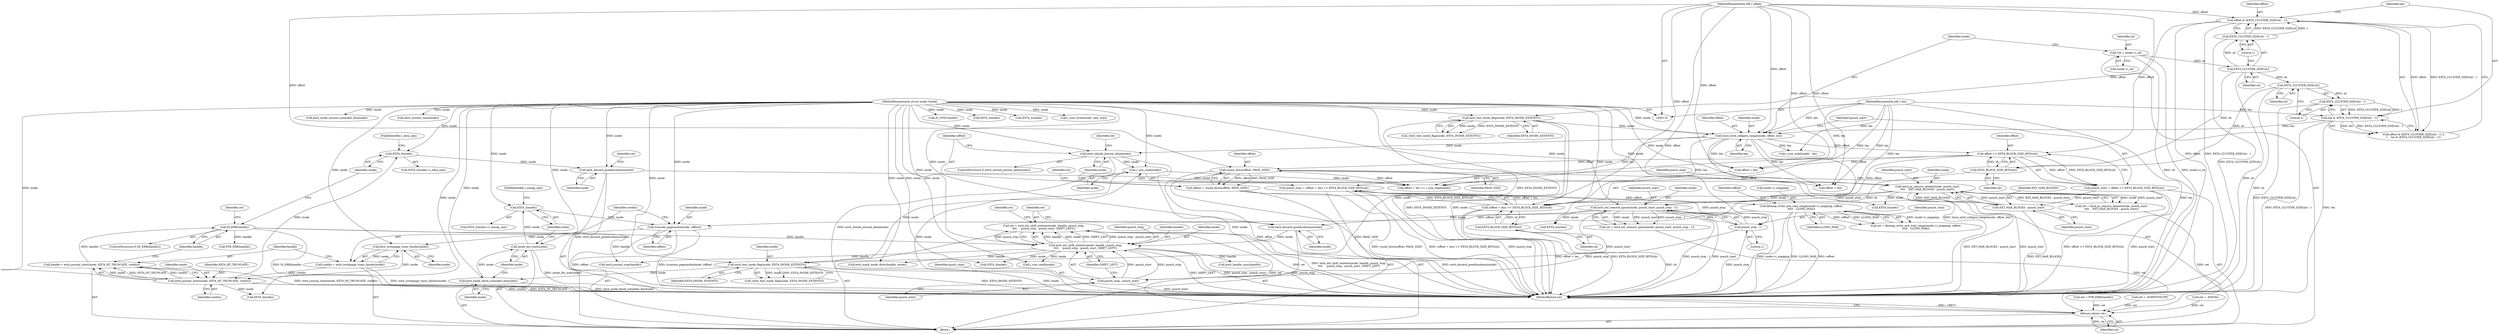 digraph "0_linux_ea3d7209ca01da209cda6f0dea8be9cc4b7a933b@integer" {
"1000318" [label="(Call,ret = ext4_ext_shift_extents(inode, handle, punch_stop,\n\t\t\t\t     punch_stop - punch_start, SHIFT_LEFT))"];
"1000320" [label="(Call,ext4_ext_shift_extents(inode, handle, punch_stop,\n\t\t\t\t     punch_stop - punch_start, SHIFT_LEFT))"];
"1000316" [label="(Call,ext4_discard_preallocations(inode))"];
"1000300" [label="(Call,ext4_ext_remove_space(inode, punch_start, punch_stop - 1))"];
"1000282" [label="(Call,ext4_es_remove_extent(inode, punch_start,\n\t\t\t\t    EXT_MAX_BLOCKS - punch_start))"];
"1000278" [label="(Call,ext4_discard_preallocations(inode))"];
"1000275" [label="(Call,EXT4_I(inode))"];
"1000259" [label="(Call,ext4_journal_start(inode, EXT4_HT_TRUNCATE, credits))"];
"1000255" [label="(Call,ext4_writepage_trans_blocks(inode))"];
"1000250" [label="(Call,truncate_pagecache(inode, ioffset))"];
"1000247" [label="(Call,EXT4_I(inode))"];
"1000242" [label="(Call,inode_dio_wait(inode))"];
"1000240" [label="(Call,ext4_inode_block_unlocked_dio(inode))"];
"1000231" [label="(Call,ext4_test_inode_flag(inode, EXT4_INODE_EXTENTS))"];
"1000221" [label="(Call,i_size_read(inode))"];
"1000181" [label="(Call,ext4_should_journal_data(inode))"];
"1000162" [label="(Call,trace_ext4_collapse_range(inode, offset, len))"];
"1000130" [label="(Call,ext4_test_inode_flag(inode, EXT4_INODE_EXTENTS))"];
"1000111" [label="(MethodParameterIn,struct inode *inode)"];
"1000138" [label="(Call,offset & (EXT4_CLUSTER_SIZE(sb) - 1))"];
"1000112" [label="(MethodParameterIn,loff_t offset)"];
"1000140" [label="(Call,EXT4_CLUSTER_SIZE(sb) - 1)"];
"1000141" [label="(Call,EXT4_CLUSTER_SIZE(sb))"];
"1000116" [label="(Call,*sb = inode->i_sb)"];
"1000144" [label="(Call,len & (EXT4_CLUSTER_SIZE(sb) - 1))"];
"1000113" [label="(MethodParameterIn,loff_t len)"];
"1000146" [label="(Call,EXT4_CLUSTER_SIZE(sb) - 1)"];
"1000147" [label="(Call,EXT4_CLUSTER_SIZE(sb))"];
"1000201" [label="(Call,filemap_write_and_wait_range(inode->i_mapping, ioffset,\n\t\t\t\t\t   LLONG_MAX))"];
"1000194" [label="(Call,ioffset = round_down(offset, PAGE_SIZE))"];
"1000196" [label="(Call,round_down(offset, PAGE_SIZE))"];
"1000168" [label="(Call,offset >> EXT4_BLOCK_SIZE_BITS(sb))"];
"1000170" [label="(Call,EXT4_BLOCK_SIZE_BITS(sb))"];
"1000253" [label="(Call,credits = ext4_writepage_trans_blocks(inode))"];
"1000285" [label="(Call,EXT_MAX_BLOCKS - punch_start)"];
"1000166" [label="(Call,punch_start = offset >> EXT4_BLOCK_SIZE_BITS(sb))"];
"1000303" [label="(Call,punch_stop - 1)"];
"1000172" [label="(Call,punch_stop = (offset + len) >> EXT4_BLOCK_SIZE_BITS(sb))"];
"1000174" [label="(Call,(offset + len) >> EXT4_BLOCK_SIZE_BITS(sb))"];
"1000178" [label="(Call,EXT4_BLOCK_SIZE_BITS(sb))"];
"1000264" [label="(Call,IS_ERR(handle))"];
"1000257" [label="(Call,handle = ext4_journal_start(inode, EXT4_HT_TRUNCATE, credits))"];
"1000324" [label="(Call,punch_stop - punch_start)"];
"1000395" [label="(Return,return ret;)"];
"1000249" [label="(FieldIdentifier,i_mmap_sem)"];
"1000265" [label="(Identifier,handle)"];
"1000326" [label="(Identifier,punch_start)"];
"1000274" [label="(Call,EXT4_I(inode)->i_data_sem)"];
"1000117" [label="(Identifier,sb)"];
"1000199" [label="(Call,ret = filemap_write_and_wait_range(inode->i_mapping, ioffset,\n\t\t\t\t\t   LLONG_MAX))"];
"1000243" [label="(Identifier,inode)"];
"1000235" [label="(Call,ret = -EOPNOTSUPP)"];
"1000340" [label="(Call,i_size_read(inode) - len)"];
"1000114" [label="(Block,)"];
"1000197" [label="(Identifier,offset)"];
"1000298" [label="(Call,ret = ext4_ext_remove_space(inode, punch_start, punch_stop - 1))"];
"1000286" [label="(Identifier,EXT_MAX_BLOCKS)"];
"1000180" [label="(ControlStructure,if (ext4_should_journal_data(inode)))"];
"1000362" [label="(Call,ext4_handle_sync(handle))"];
"1000230" [label="(Call,!ext4_test_inode_flag(inode, EXT4_INODE_EXTENTS))"];
"1000304" [label="(Identifier,punch_stop)"];
"1000254" [label="(Identifier,credits)"];
"1000137" [label="(Call,offset & (EXT4_CLUSTER_SIZE(sb) - 1) ||\n\t    len & (EXT4_CLUSTER_SIZE(sb) - 1))"];
"1000131" [label="(Identifier,inode)"];
"1000175" [label="(Call,offset + len)"];
"1000360" [label="(Call,IS_SYNC(inode))"];
"1000218" [label="(Call,offset + len)"];
"1000139" [label="(Identifier,offset)"];
"1000162" [label="(Call,trace_ext4_collapse_range(inode, offset, len))"];
"1000285" [label="(Call,EXT_MAX_BLOCKS - punch_start)"];
"1000116" [label="(Call,*sb = inode->i_sb)"];
"1000206" [label="(Identifier,LLONG_MAX)"];
"1000277" [label="(FieldIdentifier,i_data_sem)"];
"1000302" [label="(Identifier,punch_start)"];
"1000182" [label="(Identifier,inode)"];
"1000179" [label="(Identifier,sb)"];
"1000232" [label="(Identifier,inode)"];
"1000356" [label="(Call,EXT4_I(inode))"];
"1000144" [label="(Call,len & (EXT4_CLUSTER_SIZE(sb) - 1))"];
"1000275" [label="(Call,EXT4_I(inode))"];
"1000205" [label="(Identifier,ioffset)"];
"1000174" [label="(Call,(offset + len) >> EXT4_BLOCK_SIZE_BITS(sb))"];
"1000253" [label="(Call,credits = ext4_writepage_trans_blocks(inode))"];
"1000256" [label="(Identifier,inode)"];
"1000118" [label="(Call,inode->i_sb)"];
"1000178" [label="(Call,EXT4_BLOCK_SIZE_BITS(sb))"];
"1000319" [label="(Identifier,ret)"];
"1000255" [label="(Call,ext4_writepage_trans_blocks(inode))"];
"1000323" [label="(Identifier,punch_stop)"];
"1000173" [label="(Identifier,punch_stop)"];
"1000147" [label="(Call,EXT4_CLUSTER_SIZE(sb))"];
"1000322" [label="(Identifier,handle)"];
"1000112" [label="(MethodParameterIn,loff_t offset)"];
"1000200" [label="(Identifier,ret)"];
"1000349" [label="(Call,EXT4_I(inode))"];
"1000246" [label="(Call,EXT4_I(inode)->i_mmap_sem)"];
"1000165" [label="(Identifier,len)"];
"1000224" [label="(Call,ret = -EINVAL)"];
"1000231" [label="(Call,ext4_test_inode_flag(inode, EXT4_INODE_EXTENTS))"];
"1000259" [label="(Call,ext4_journal_start(inode, EXT4_HT_TRUNCATE, credits))"];
"1000217" [label="(Call,offset + len >= i_size_read(inode))"];
"1000222" [label="(Identifier,inode)"];
"1000344" [label="(Call,i_size_write(inode, new_size))"];
"1000172" [label="(Call,punch_stop = (offset + len) >> EXT4_BLOCK_SIZE_BITS(sb))"];
"1000280" [label="(Call,ret = ext4_es_remove_extent(inode, punch_start,\n\t\t\t\t    EXT_MAX_BLOCKS - punch_start))"];
"1000201" [label="(Call,filemap_write_and_wait_range(inode->i_mapping, ioffset,\n\t\t\t\t\t   LLONG_MAX))"];
"1000329" [label="(Identifier,ret)"];
"1000169" [label="(Identifier,offset)"];
"1000164" [label="(Identifier,offset)"];
"1000143" [label="(Literal,1)"];
"1000132" [label="(Identifier,EXT4_INODE_EXTENTS)"];
"1000140" [label="(Call,EXT4_CLUSTER_SIZE(sb) - 1)"];
"1000324" [label="(Call,punch_stop - punch_start)"];
"1000268" [label="(Identifier,ret)"];
"1000130" [label="(Call,ext4_test_inode_flag(inode, EXT4_INODE_EXTENTS))"];
"1000312" [label="(Call,EXT4_I(inode))"];
"1000142" [label="(Identifier,sb)"];
"1000395" [label="(Return,return ret;)"];
"1000279" [label="(Identifier,inode)"];
"1000221" [label="(Call,i_size_read(inode))"];
"1000264" [label="(Call,IS_ERR(handle))"];
"1000166" [label="(Call,punch_start = offset >> EXT4_BLOCK_SIZE_BITS(sb))"];
"1000325" [label="(Identifier,punch_stop)"];
"1000240" [label="(Call,ext4_inode_block_unlocked_dio(inode))"];
"1000113" [label="(MethodParameterIn,loff_t len)"];
"1000141" [label="(Call,EXT4_CLUSTER_SIZE(sb))"];
"1000396" [label="(Identifier,ret)"];
"1000276" [label="(Identifier,inode)"];
"1000300" [label="(Call,ext4_ext_remove_space(inode, punch_start, punch_stop - 1))"];
"1000387" [label="(Call,ext4_inode_resume_unlocked_dio(inode))"];
"1000129" [label="(Call,!ext4_test_inode_flag(inode, EXT4_INODE_EXTENTS))"];
"1000320" [label="(Call,ext4_ext_shift_extents(inode, handle, punch_stop,\n\t\t\t\t     punch_stop - punch_start, SHIFT_LEFT))"];
"1000257" [label="(Call,handle = ext4_journal_start(inode, EXT4_HT_TRUNCATE, credits))"];
"1000263" [label="(ControlStructure,if (IS_ERR(handle)))"];
"1000241" [label="(Identifier,inode)"];
"1000294" [label="(Call,EXT4_I(inode))"];
"1000198" [label="(Identifier,PAGE_SIZE)"];
"1000195" [label="(Identifier,ioffset)"];
"1000334" [label="(Call,EXT4_I(inode))"];
"1000317" [label="(Identifier,inode)"];
"1000185" [label="(Identifier,ret)"];
"1000252" [label="(Identifier,ioffset)"];
"1000233" [label="(Identifier,EXT4_INODE_EXTENTS)"];
"1000397" [label="(MethodReturn,int)"];
"1000316" [label="(Call,ext4_discard_preallocations(inode))"];
"1000202" [label="(Call,inode->i_mapping)"];
"1000171" [label="(Identifier,sb)"];
"1000248" [label="(Identifier,inode)"];
"1000146" [label="(Call,EXT4_CLUSTER_SIZE(sb) - 1)"];
"1000305" [label="(Literal,1)"];
"1000327" [label="(Identifier,SHIFT_LEFT)"];
"1000111" [label="(MethodParameterIn,struct inode *inode)"];
"1000283" [label="(Identifier,inode)"];
"1000247" [label="(Call,EXT4_I(inode))"];
"1000138" [label="(Call,offset & (EXT4_CLUSTER_SIZE(sb) - 1))"];
"1000145" [label="(Identifier,len)"];
"1000170" [label="(Call,EXT4_BLOCK_SIZE_BITS(sb))"];
"1000267" [label="(Call,ret = PTR_ERR(handle))"];
"1000163" [label="(Identifier,inode)"];
"1000303" [label="(Call,punch_stop - 1)"];
"1000278" [label="(Call,ext4_discard_preallocations(inode))"];
"1000242" [label="(Call,inode_dio_wait(inode))"];
"1000251" [label="(Identifier,inode)"];
"1000167" [label="(Identifier,punch_start)"];
"1000194" [label="(Call,ioffset = round_down(offset, PAGE_SIZE))"];
"1000196" [label="(Call,round_down(offset, PAGE_SIZE))"];
"1000284" [label="(Identifier,punch_start)"];
"1000258" [label="(Identifier,handle)"];
"1000260" [label="(Identifier,inode)"];
"1000262" [label="(Identifier,credits)"];
"1000168" [label="(Call,offset >> EXT4_BLOCK_SIZE_BITS(sb))"];
"1000301" [label="(Identifier,inode)"];
"1000318" [label="(Call,ret = ext4_ext_shift_extents(inode, handle, punch_stop,\n\t\t\t\t     punch_stop - punch_start, SHIFT_LEFT))"];
"1000281" [label="(Identifier,ret)"];
"1000269" [label="(Call,PTR_ERR(handle))"];
"1000282" [label="(Call,ext4_es_remove_extent(inode, punch_start,\n\t\t\t\t    EXT_MAX_BLOCKS - punch_start))"];
"1000149" [label="(Literal,1)"];
"1000287" [label="(Identifier,punch_start)"];
"1000378" [label="(Call,ext4_journal_stop(handle))"];
"1000372" [label="(Call,ext4_current_time(inode))"];
"1000181" [label="(Call,ext4_should_journal_data(inode))"];
"1000261" [label="(Identifier,EXT4_HT_TRUNCATE)"];
"1000321" [label="(Identifier,inode)"];
"1000341" [label="(Call,i_size_read(inode))"];
"1000384" [label="(Call,EXT4_I(inode))"];
"1000250" [label="(Call,truncate_pagecache(inode, ioffset))"];
"1000148" [label="(Identifier,sb)"];
"1000374" [label="(Call,ext4_mark_inode_dirty(handle, inode))"];
"1000318" -> "1000114"  [label="AST: "];
"1000318" -> "1000320"  [label="CFG: "];
"1000319" -> "1000318"  [label="AST: "];
"1000320" -> "1000318"  [label="AST: "];
"1000329" -> "1000318"  [label="CFG: "];
"1000318" -> "1000397"  [label="DDG: ret"];
"1000318" -> "1000397"  [label="DDG: ext4_ext_shift_extents(inode, handle, punch_stop,\n\t\t\t\t     punch_stop - punch_start, SHIFT_LEFT)"];
"1000320" -> "1000318"  [label="DDG: handle"];
"1000320" -> "1000318"  [label="DDG: inode"];
"1000320" -> "1000318"  [label="DDG: SHIFT_LEFT"];
"1000320" -> "1000318"  [label="DDG: punch_stop - punch_start"];
"1000320" -> "1000318"  [label="DDG: punch_stop"];
"1000318" -> "1000395"  [label="DDG: ret"];
"1000320" -> "1000327"  [label="CFG: "];
"1000321" -> "1000320"  [label="AST: "];
"1000322" -> "1000320"  [label="AST: "];
"1000323" -> "1000320"  [label="AST: "];
"1000324" -> "1000320"  [label="AST: "];
"1000327" -> "1000320"  [label="AST: "];
"1000320" -> "1000397"  [label="DDG: punch_stop - punch_start"];
"1000320" -> "1000397"  [label="DDG: punch_stop"];
"1000320" -> "1000397"  [label="DDG: SHIFT_LEFT"];
"1000316" -> "1000320"  [label="DDG: inode"];
"1000111" -> "1000320"  [label="DDG: inode"];
"1000264" -> "1000320"  [label="DDG: handle"];
"1000324" -> "1000320"  [label="DDG: punch_stop"];
"1000324" -> "1000320"  [label="DDG: punch_start"];
"1000320" -> "1000334"  [label="DDG: inode"];
"1000320" -> "1000341"  [label="DDG: inode"];
"1000320" -> "1000362"  [label="DDG: handle"];
"1000320" -> "1000374"  [label="DDG: handle"];
"1000320" -> "1000378"  [label="DDG: handle"];
"1000316" -> "1000114"  [label="AST: "];
"1000316" -> "1000317"  [label="CFG: "];
"1000317" -> "1000316"  [label="AST: "];
"1000319" -> "1000316"  [label="CFG: "];
"1000316" -> "1000397"  [label="DDG: ext4_discard_preallocations(inode)"];
"1000300" -> "1000316"  [label="DDG: inode"];
"1000111" -> "1000316"  [label="DDG: inode"];
"1000300" -> "1000298"  [label="AST: "];
"1000300" -> "1000303"  [label="CFG: "];
"1000301" -> "1000300"  [label="AST: "];
"1000302" -> "1000300"  [label="AST: "];
"1000303" -> "1000300"  [label="AST: "];
"1000298" -> "1000300"  [label="CFG: "];
"1000300" -> "1000397"  [label="DDG: punch_stop - 1"];
"1000300" -> "1000397"  [label="DDG: punch_start"];
"1000300" -> "1000298"  [label="DDG: inode"];
"1000300" -> "1000298"  [label="DDG: punch_start"];
"1000300" -> "1000298"  [label="DDG: punch_stop - 1"];
"1000282" -> "1000300"  [label="DDG: inode"];
"1000282" -> "1000300"  [label="DDG: punch_start"];
"1000111" -> "1000300"  [label="DDG: inode"];
"1000303" -> "1000300"  [label="DDG: punch_stop"];
"1000303" -> "1000300"  [label="DDG: 1"];
"1000300" -> "1000312"  [label="DDG: inode"];
"1000300" -> "1000324"  [label="DDG: punch_start"];
"1000282" -> "1000280"  [label="AST: "];
"1000282" -> "1000285"  [label="CFG: "];
"1000283" -> "1000282"  [label="AST: "];
"1000284" -> "1000282"  [label="AST: "];
"1000285" -> "1000282"  [label="AST: "];
"1000280" -> "1000282"  [label="CFG: "];
"1000282" -> "1000397"  [label="DDG: EXT_MAX_BLOCKS - punch_start"];
"1000282" -> "1000397"  [label="DDG: punch_start"];
"1000282" -> "1000280"  [label="DDG: inode"];
"1000282" -> "1000280"  [label="DDG: punch_start"];
"1000282" -> "1000280"  [label="DDG: EXT_MAX_BLOCKS - punch_start"];
"1000278" -> "1000282"  [label="DDG: inode"];
"1000111" -> "1000282"  [label="DDG: inode"];
"1000285" -> "1000282"  [label="DDG: punch_start"];
"1000285" -> "1000282"  [label="DDG: EXT_MAX_BLOCKS"];
"1000282" -> "1000294"  [label="DDG: inode"];
"1000278" -> "1000114"  [label="AST: "];
"1000278" -> "1000279"  [label="CFG: "];
"1000279" -> "1000278"  [label="AST: "];
"1000281" -> "1000278"  [label="CFG: "];
"1000278" -> "1000397"  [label="DDG: ext4_discard_preallocations(inode)"];
"1000275" -> "1000278"  [label="DDG: inode"];
"1000111" -> "1000278"  [label="DDG: inode"];
"1000275" -> "1000274"  [label="AST: "];
"1000275" -> "1000276"  [label="CFG: "];
"1000276" -> "1000275"  [label="AST: "];
"1000277" -> "1000275"  [label="CFG: "];
"1000259" -> "1000275"  [label="DDG: inode"];
"1000111" -> "1000275"  [label="DDG: inode"];
"1000259" -> "1000257"  [label="AST: "];
"1000259" -> "1000262"  [label="CFG: "];
"1000260" -> "1000259"  [label="AST: "];
"1000261" -> "1000259"  [label="AST: "];
"1000262" -> "1000259"  [label="AST: "];
"1000257" -> "1000259"  [label="CFG: "];
"1000259" -> "1000397"  [label="DDG: credits"];
"1000259" -> "1000397"  [label="DDG: EXT4_HT_TRUNCATE"];
"1000259" -> "1000257"  [label="DDG: inode"];
"1000259" -> "1000257"  [label="DDG: EXT4_HT_TRUNCATE"];
"1000259" -> "1000257"  [label="DDG: credits"];
"1000255" -> "1000259"  [label="DDG: inode"];
"1000111" -> "1000259"  [label="DDG: inode"];
"1000253" -> "1000259"  [label="DDG: credits"];
"1000259" -> "1000384"  [label="DDG: inode"];
"1000255" -> "1000253"  [label="AST: "];
"1000255" -> "1000256"  [label="CFG: "];
"1000256" -> "1000255"  [label="AST: "];
"1000253" -> "1000255"  [label="CFG: "];
"1000255" -> "1000253"  [label="DDG: inode"];
"1000250" -> "1000255"  [label="DDG: inode"];
"1000111" -> "1000255"  [label="DDG: inode"];
"1000250" -> "1000114"  [label="AST: "];
"1000250" -> "1000252"  [label="CFG: "];
"1000251" -> "1000250"  [label="AST: "];
"1000252" -> "1000250"  [label="AST: "];
"1000254" -> "1000250"  [label="CFG: "];
"1000250" -> "1000397"  [label="DDG: ioffset"];
"1000250" -> "1000397"  [label="DDG: truncate_pagecache(inode, ioffset)"];
"1000247" -> "1000250"  [label="DDG: inode"];
"1000111" -> "1000250"  [label="DDG: inode"];
"1000201" -> "1000250"  [label="DDG: ioffset"];
"1000247" -> "1000246"  [label="AST: "];
"1000247" -> "1000248"  [label="CFG: "];
"1000248" -> "1000247"  [label="AST: "];
"1000249" -> "1000247"  [label="CFG: "];
"1000242" -> "1000247"  [label="DDG: inode"];
"1000111" -> "1000247"  [label="DDG: inode"];
"1000242" -> "1000114"  [label="AST: "];
"1000242" -> "1000243"  [label="CFG: "];
"1000243" -> "1000242"  [label="AST: "];
"1000248" -> "1000242"  [label="CFG: "];
"1000242" -> "1000397"  [label="DDG: inode_dio_wait(inode)"];
"1000240" -> "1000242"  [label="DDG: inode"];
"1000111" -> "1000242"  [label="DDG: inode"];
"1000240" -> "1000114"  [label="AST: "];
"1000240" -> "1000241"  [label="CFG: "];
"1000241" -> "1000240"  [label="AST: "];
"1000243" -> "1000240"  [label="CFG: "];
"1000240" -> "1000397"  [label="DDG: ext4_inode_block_unlocked_dio(inode)"];
"1000231" -> "1000240"  [label="DDG: inode"];
"1000111" -> "1000240"  [label="DDG: inode"];
"1000231" -> "1000230"  [label="AST: "];
"1000231" -> "1000233"  [label="CFG: "];
"1000232" -> "1000231"  [label="AST: "];
"1000233" -> "1000231"  [label="AST: "];
"1000230" -> "1000231"  [label="CFG: "];
"1000231" -> "1000397"  [label="DDG: EXT4_INODE_EXTENTS"];
"1000231" -> "1000397"  [label="DDG: inode"];
"1000231" -> "1000230"  [label="DDG: inode"];
"1000231" -> "1000230"  [label="DDG: EXT4_INODE_EXTENTS"];
"1000221" -> "1000231"  [label="DDG: inode"];
"1000111" -> "1000231"  [label="DDG: inode"];
"1000130" -> "1000231"  [label="DDG: EXT4_INODE_EXTENTS"];
"1000221" -> "1000217"  [label="AST: "];
"1000221" -> "1000222"  [label="CFG: "];
"1000222" -> "1000221"  [label="AST: "];
"1000217" -> "1000221"  [label="CFG: "];
"1000221" -> "1000397"  [label="DDG: inode"];
"1000221" -> "1000217"  [label="DDG: inode"];
"1000181" -> "1000221"  [label="DDG: inode"];
"1000111" -> "1000221"  [label="DDG: inode"];
"1000181" -> "1000180"  [label="AST: "];
"1000181" -> "1000182"  [label="CFG: "];
"1000182" -> "1000181"  [label="AST: "];
"1000185" -> "1000181"  [label="CFG: "];
"1000195" -> "1000181"  [label="CFG: "];
"1000181" -> "1000397"  [label="DDG: inode"];
"1000181" -> "1000397"  [label="DDG: ext4_should_journal_data(inode)"];
"1000162" -> "1000181"  [label="DDG: inode"];
"1000111" -> "1000181"  [label="DDG: inode"];
"1000162" -> "1000114"  [label="AST: "];
"1000162" -> "1000165"  [label="CFG: "];
"1000163" -> "1000162"  [label="AST: "];
"1000164" -> "1000162"  [label="AST: "];
"1000165" -> "1000162"  [label="AST: "];
"1000167" -> "1000162"  [label="CFG: "];
"1000162" -> "1000397"  [label="DDG: trace_ext4_collapse_range(inode, offset, len)"];
"1000130" -> "1000162"  [label="DDG: inode"];
"1000111" -> "1000162"  [label="DDG: inode"];
"1000138" -> "1000162"  [label="DDG: offset"];
"1000112" -> "1000162"  [label="DDG: offset"];
"1000144" -> "1000162"  [label="DDG: len"];
"1000113" -> "1000162"  [label="DDG: len"];
"1000162" -> "1000168"  [label="DDG: offset"];
"1000162" -> "1000174"  [label="DDG: len"];
"1000162" -> "1000175"  [label="DDG: len"];
"1000162" -> "1000217"  [label="DDG: len"];
"1000162" -> "1000218"  [label="DDG: len"];
"1000162" -> "1000340"  [label="DDG: len"];
"1000130" -> "1000129"  [label="AST: "];
"1000130" -> "1000132"  [label="CFG: "];
"1000131" -> "1000130"  [label="AST: "];
"1000132" -> "1000130"  [label="AST: "];
"1000129" -> "1000130"  [label="CFG: "];
"1000130" -> "1000397"  [label="DDG: EXT4_INODE_EXTENTS"];
"1000130" -> "1000397"  [label="DDG: inode"];
"1000130" -> "1000129"  [label="DDG: inode"];
"1000130" -> "1000129"  [label="DDG: EXT4_INODE_EXTENTS"];
"1000111" -> "1000130"  [label="DDG: inode"];
"1000111" -> "1000110"  [label="AST: "];
"1000111" -> "1000397"  [label="DDG: inode"];
"1000111" -> "1000294"  [label="DDG: inode"];
"1000111" -> "1000312"  [label="DDG: inode"];
"1000111" -> "1000334"  [label="DDG: inode"];
"1000111" -> "1000341"  [label="DDG: inode"];
"1000111" -> "1000344"  [label="DDG: inode"];
"1000111" -> "1000349"  [label="DDG: inode"];
"1000111" -> "1000356"  [label="DDG: inode"];
"1000111" -> "1000360"  [label="DDG: inode"];
"1000111" -> "1000372"  [label="DDG: inode"];
"1000111" -> "1000374"  [label="DDG: inode"];
"1000111" -> "1000384"  [label="DDG: inode"];
"1000111" -> "1000387"  [label="DDG: inode"];
"1000138" -> "1000137"  [label="AST: "];
"1000138" -> "1000140"  [label="CFG: "];
"1000139" -> "1000138"  [label="AST: "];
"1000140" -> "1000138"  [label="AST: "];
"1000145" -> "1000138"  [label="CFG: "];
"1000137" -> "1000138"  [label="CFG: "];
"1000138" -> "1000397"  [label="DDG: offset"];
"1000138" -> "1000397"  [label="DDG: EXT4_CLUSTER_SIZE(sb) - 1"];
"1000138" -> "1000137"  [label="DDG: offset"];
"1000138" -> "1000137"  [label="DDG: EXT4_CLUSTER_SIZE(sb) - 1"];
"1000112" -> "1000138"  [label="DDG: offset"];
"1000140" -> "1000138"  [label="DDG: EXT4_CLUSTER_SIZE(sb)"];
"1000140" -> "1000138"  [label="DDG: 1"];
"1000112" -> "1000110"  [label="AST: "];
"1000112" -> "1000397"  [label="DDG: offset"];
"1000112" -> "1000168"  [label="DDG: offset"];
"1000112" -> "1000174"  [label="DDG: offset"];
"1000112" -> "1000175"  [label="DDG: offset"];
"1000112" -> "1000196"  [label="DDG: offset"];
"1000112" -> "1000217"  [label="DDG: offset"];
"1000112" -> "1000218"  [label="DDG: offset"];
"1000140" -> "1000143"  [label="CFG: "];
"1000141" -> "1000140"  [label="AST: "];
"1000143" -> "1000140"  [label="AST: "];
"1000140" -> "1000397"  [label="DDG: EXT4_CLUSTER_SIZE(sb)"];
"1000141" -> "1000140"  [label="DDG: sb"];
"1000141" -> "1000142"  [label="CFG: "];
"1000142" -> "1000141"  [label="AST: "];
"1000143" -> "1000141"  [label="CFG: "];
"1000141" -> "1000397"  [label="DDG: sb"];
"1000116" -> "1000141"  [label="DDG: sb"];
"1000141" -> "1000147"  [label="DDG: sb"];
"1000141" -> "1000170"  [label="DDG: sb"];
"1000116" -> "1000114"  [label="AST: "];
"1000116" -> "1000118"  [label="CFG: "];
"1000117" -> "1000116"  [label="AST: "];
"1000118" -> "1000116"  [label="AST: "];
"1000131" -> "1000116"  [label="CFG: "];
"1000116" -> "1000397"  [label="DDG: sb"];
"1000116" -> "1000397"  [label="DDG: inode->i_sb"];
"1000144" -> "1000137"  [label="AST: "];
"1000144" -> "1000146"  [label="CFG: "];
"1000145" -> "1000144"  [label="AST: "];
"1000146" -> "1000144"  [label="AST: "];
"1000137" -> "1000144"  [label="CFG: "];
"1000144" -> "1000397"  [label="DDG: len"];
"1000144" -> "1000397"  [label="DDG: EXT4_CLUSTER_SIZE(sb) - 1"];
"1000144" -> "1000137"  [label="DDG: len"];
"1000144" -> "1000137"  [label="DDG: EXT4_CLUSTER_SIZE(sb) - 1"];
"1000113" -> "1000144"  [label="DDG: len"];
"1000146" -> "1000144"  [label="DDG: EXT4_CLUSTER_SIZE(sb)"];
"1000146" -> "1000144"  [label="DDG: 1"];
"1000113" -> "1000110"  [label="AST: "];
"1000113" -> "1000397"  [label="DDG: len"];
"1000113" -> "1000174"  [label="DDG: len"];
"1000113" -> "1000175"  [label="DDG: len"];
"1000113" -> "1000217"  [label="DDG: len"];
"1000113" -> "1000218"  [label="DDG: len"];
"1000113" -> "1000340"  [label="DDG: len"];
"1000146" -> "1000149"  [label="CFG: "];
"1000147" -> "1000146"  [label="AST: "];
"1000149" -> "1000146"  [label="AST: "];
"1000146" -> "1000397"  [label="DDG: EXT4_CLUSTER_SIZE(sb)"];
"1000147" -> "1000146"  [label="DDG: sb"];
"1000147" -> "1000148"  [label="CFG: "];
"1000148" -> "1000147"  [label="AST: "];
"1000149" -> "1000147"  [label="CFG: "];
"1000147" -> "1000397"  [label="DDG: sb"];
"1000147" -> "1000170"  [label="DDG: sb"];
"1000201" -> "1000199"  [label="AST: "];
"1000201" -> "1000206"  [label="CFG: "];
"1000202" -> "1000201"  [label="AST: "];
"1000205" -> "1000201"  [label="AST: "];
"1000206" -> "1000201"  [label="AST: "];
"1000199" -> "1000201"  [label="CFG: "];
"1000201" -> "1000397"  [label="DDG: LLONG_MAX"];
"1000201" -> "1000397"  [label="DDG: ioffset"];
"1000201" -> "1000397"  [label="DDG: inode->i_mapping"];
"1000201" -> "1000199"  [label="DDG: inode->i_mapping"];
"1000201" -> "1000199"  [label="DDG: ioffset"];
"1000201" -> "1000199"  [label="DDG: LLONG_MAX"];
"1000194" -> "1000201"  [label="DDG: ioffset"];
"1000194" -> "1000114"  [label="AST: "];
"1000194" -> "1000196"  [label="CFG: "];
"1000195" -> "1000194"  [label="AST: "];
"1000196" -> "1000194"  [label="AST: "];
"1000200" -> "1000194"  [label="CFG: "];
"1000194" -> "1000397"  [label="DDG: round_down(offset, PAGE_SIZE)"];
"1000196" -> "1000194"  [label="DDG: offset"];
"1000196" -> "1000194"  [label="DDG: PAGE_SIZE"];
"1000196" -> "1000198"  [label="CFG: "];
"1000197" -> "1000196"  [label="AST: "];
"1000198" -> "1000196"  [label="AST: "];
"1000196" -> "1000397"  [label="DDG: offset"];
"1000196" -> "1000397"  [label="DDG: PAGE_SIZE"];
"1000168" -> "1000196"  [label="DDG: offset"];
"1000196" -> "1000217"  [label="DDG: offset"];
"1000196" -> "1000218"  [label="DDG: offset"];
"1000168" -> "1000166"  [label="AST: "];
"1000168" -> "1000170"  [label="CFG: "];
"1000169" -> "1000168"  [label="AST: "];
"1000170" -> "1000168"  [label="AST: "];
"1000166" -> "1000168"  [label="CFG: "];
"1000168" -> "1000166"  [label="DDG: offset"];
"1000168" -> "1000166"  [label="DDG: EXT4_BLOCK_SIZE_BITS(sb)"];
"1000170" -> "1000168"  [label="DDG: sb"];
"1000168" -> "1000174"  [label="DDG: offset"];
"1000168" -> "1000175"  [label="DDG: offset"];
"1000170" -> "1000171"  [label="CFG: "];
"1000171" -> "1000170"  [label="AST: "];
"1000170" -> "1000178"  [label="DDG: sb"];
"1000253" -> "1000114"  [label="AST: "];
"1000254" -> "1000253"  [label="AST: "];
"1000258" -> "1000253"  [label="CFG: "];
"1000253" -> "1000397"  [label="DDG: ext4_writepage_trans_blocks(inode)"];
"1000285" -> "1000287"  [label="CFG: "];
"1000286" -> "1000285"  [label="AST: "];
"1000287" -> "1000285"  [label="AST: "];
"1000285" -> "1000397"  [label="DDG: EXT_MAX_BLOCKS"];
"1000166" -> "1000285"  [label="DDG: punch_start"];
"1000166" -> "1000114"  [label="AST: "];
"1000167" -> "1000166"  [label="AST: "];
"1000173" -> "1000166"  [label="CFG: "];
"1000166" -> "1000397"  [label="DDG: offset >> EXT4_BLOCK_SIZE_BITS(sb)"];
"1000166" -> "1000397"  [label="DDG: punch_start"];
"1000303" -> "1000305"  [label="CFG: "];
"1000304" -> "1000303"  [label="AST: "];
"1000305" -> "1000303"  [label="AST: "];
"1000303" -> "1000397"  [label="DDG: punch_stop"];
"1000172" -> "1000303"  [label="DDG: punch_stop"];
"1000303" -> "1000324"  [label="DDG: punch_stop"];
"1000172" -> "1000114"  [label="AST: "];
"1000172" -> "1000174"  [label="CFG: "];
"1000173" -> "1000172"  [label="AST: "];
"1000174" -> "1000172"  [label="AST: "];
"1000182" -> "1000172"  [label="CFG: "];
"1000172" -> "1000397"  [label="DDG: punch_stop"];
"1000172" -> "1000397"  [label="DDG: (offset + len) >> EXT4_BLOCK_SIZE_BITS(sb)"];
"1000174" -> "1000172"  [label="DDG: offset + len"];
"1000174" -> "1000172"  [label="DDG: EXT4_BLOCK_SIZE_BITS(sb)"];
"1000174" -> "1000178"  [label="CFG: "];
"1000175" -> "1000174"  [label="AST: "];
"1000178" -> "1000174"  [label="AST: "];
"1000174" -> "1000397"  [label="DDG: EXT4_BLOCK_SIZE_BITS(sb)"];
"1000174" -> "1000397"  [label="DDG: offset + len"];
"1000178" -> "1000174"  [label="DDG: sb"];
"1000178" -> "1000179"  [label="CFG: "];
"1000179" -> "1000178"  [label="AST: "];
"1000178" -> "1000397"  [label="DDG: sb"];
"1000264" -> "1000263"  [label="AST: "];
"1000264" -> "1000265"  [label="CFG: "];
"1000265" -> "1000264"  [label="AST: "];
"1000268" -> "1000264"  [label="CFG: "];
"1000276" -> "1000264"  [label="CFG: "];
"1000264" -> "1000397"  [label="DDG: IS_ERR(handle)"];
"1000257" -> "1000264"  [label="DDG: handle"];
"1000264" -> "1000269"  [label="DDG: handle"];
"1000264" -> "1000378"  [label="DDG: handle"];
"1000257" -> "1000114"  [label="AST: "];
"1000258" -> "1000257"  [label="AST: "];
"1000265" -> "1000257"  [label="CFG: "];
"1000257" -> "1000397"  [label="DDG: ext4_journal_start(inode, EXT4_HT_TRUNCATE, credits)"];
"1000324" -> "1000326"  [label="CFG: "];
"1000325" -> "1000324"  [label="AST: "];
"1000326" -> "1000324"  [label="AST: "];
"1000327" -> "1000324"  [label="CFG: "];
"1000324" -> "1000397"  [label="DDG: punch_start"];
"1000395" -> "1000114"  [label="AST: "];
"1000395" -> "1000396"  [label="CFG: "];
"1000396" -> "1000395"  [label="AST: "];
"1000397" -> "1000395"  [label="CFG: "];
"1000395" -> "1000397"  [label="DDG: <RET>"];
"1000396" -> "1000395"  [label="DDG: ret"];
"1000224" -> "1000395"  [label="DDG: ret"];
"1000235" -> "1000395"  [label="DDG: ret"];
"1000298" -> "1000395"  [label="DDG: ret"];
"1000267" -> "1000395"  [label="DDG: ret"];
"1000280" -> "1000395"  [label="DDG: ret"];
}
